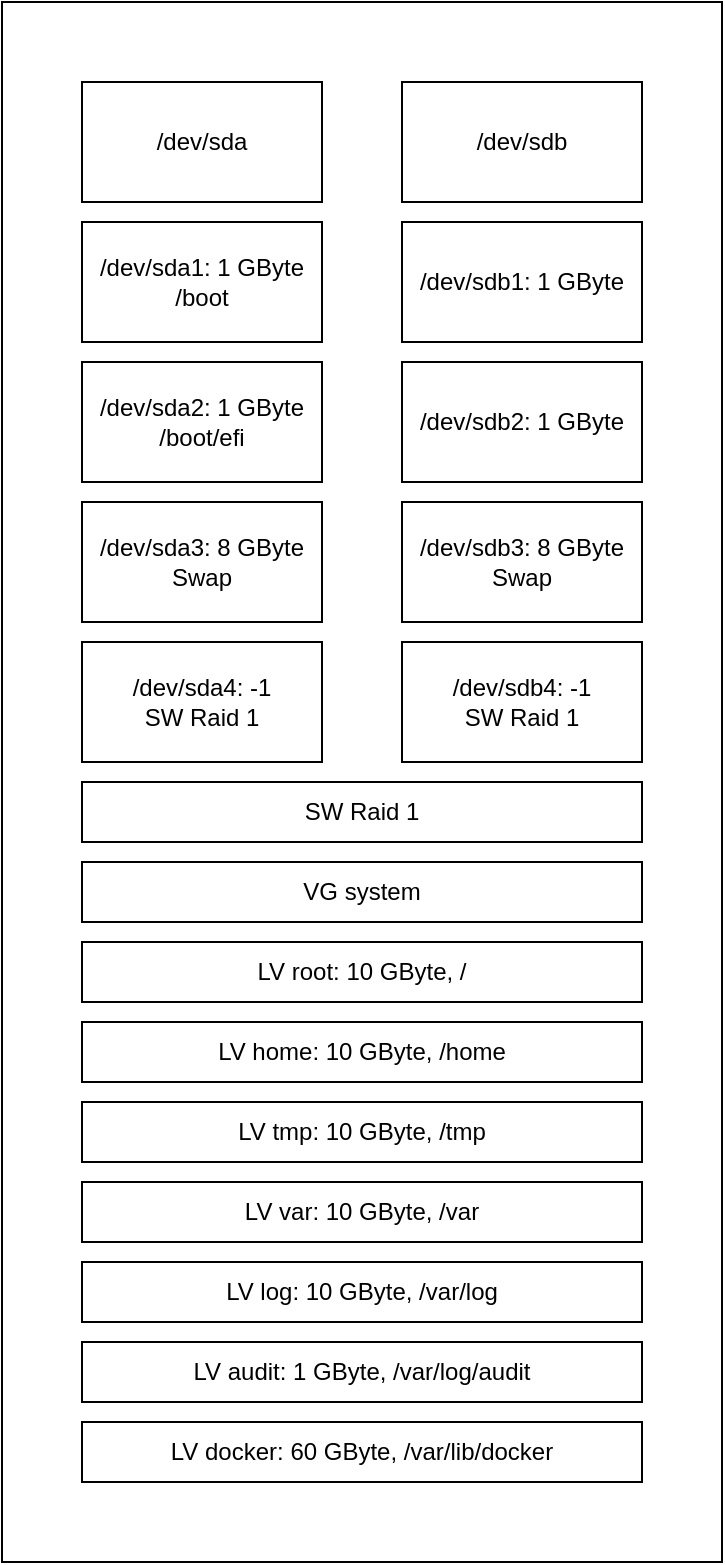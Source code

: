 <mxfile version="20.3.0" type="device"><diagram id="pNlgbZmsKTASvtVl8QK2" name="Seite-1"><mxGraphModel dx="1186" dy="847" grid="1" gridSize="10" guides="1" tooltips="1" connect="1" arrows="1" fold="1" page="1" pageScale="1" pageWidth="827" pageHeight="1169" math="0" shadow="0"><root><mxCell id="0"/><mxCell id="1" parent="0"/><mxCell id="Krma67j-ZGC7SuQiK4NY-20" value="" style="rounded=0;whiteSpace=wrap;html=1;" parent="1" vertex="1"><mxGeometry x="160" y="240" width="360" height="780" as="geometry"/></mxCell><mxCell id="Krma67j-ZGC7SuQiK4NY-1" value="/dev/sda" style="rounded=0;whiteSpace=wrap;html=1;" parent="1" vertex="1"><mxGeometry x="200" y="280" width="120" height="60" as="geometry"/></mxCell><mxCell id="Krma67j-ZGC7SuQiK4NY-2" value="/dev/sdb" style="rounded=0;whiteSpace=wrap;html=1;" parent="1" vertex="1"><mxGeometry x="360" y="280" width="120" height="60" as="geometry"/></mxCell><mxCell id="Krma67j-ZGC7SuQiK4NY-3" value="/dev/sda1: 1 GByte&lt;br&gt;/boot" style="rounded=0;whiteSpace=wrap;html=1;" parent="1" vertex="1"><mxGeometry x="200" y="350" width="120" height="60" as="geometry"/></mxCell><mxCell id="Krma67j-ZGC7SuQiK4NY-4" value="/dev/sdb1: 1 GByte" style="rounded=0;whiteSpace=wrap;html=1;" parent="1" vertex="1"><mxGeometry x="360" y="350" width="120" height="60" as="geometry"/></mxCell><mxCell id="Krma67j-ZGC7SuQiK4NY-5" value="/dev/sda2: 1 GByte&lt;br&gt;/boot/efi" style="rounded=0;whiteSpace=wrap;html=1;" parent="1" vertex="1"><mxGeometry x="200" y="420" width="120" height="60" as="geometry"/></mxCell><mxCell id="Krma67j-ZGC7SuQiK4NY-6" value="/dev/sdb2: 1 GByte" style="rounded=0;whiteSpace=wrap;html=1;" parent="1" vertex="1"><mxGeometry x="360" y="420" width="120" height="60" as="geometry"/></mxCell><mxCell id="Krma67j-ZGC7SuQiK4NY-7" value="/dev/sda3: 8 GByte&lt;br&gt;Swap" style="rounded=0;whiteSpace=wrap;html=1;" parent="1" vertex="1"><mxGeometry x="200" y="490" width="120" height="60" as="geometry"/></mxCell><mxCell id="Krma67j-ZGC7SuQiK4NY-8" value="/dev/sdb3: 8 GByte&lt;br&gt;Swap" style="rounded=0;whiteSpace=wrap;html=1;" parent="1" vertex="1"><mxGeometry x="360" y="490" width="120" height="60" as="geometry"/></mxCell><mxCell id="Krma67j-ZGC7SuQiK4NY-9" value="/dev/sda4: -1&lt;br&gt;SW Raid 1" style="rounded=0;whiteSpace=wrap;html=1;" parent="1" vertex="1"><mxGeometry x="200" y="560" width="120" height="60" as="geometry"/></mxCell><mxCell id="Krma67j-ZGC7SuQiK4NY-10" value="/dev/sdb4: -1&lt;br&gt;SW Raid 1" style="rounded=0;whiteSpace=wrap;html=1;" parent="1" vertex="1"><mxGeometry x="360" y="560" width="120" height="60" as="geometry"/></mxCell><mxCell id="Krma67j-ZGC7SuQiK4NY-11" value="SW Raid 1" style="rounded=0;whiteSpace=wrap;html=1;" parent="1" vertex="1"><mxGeometry x="200" y="630" width="280" height="30" as="geometry"/></mxCell><mxCell id="Krma67j-ZGC7SuQiK4NY-12" value="VG system" style="rounded=0;whiteSpace=wrap;html=1;" parent="1" vertex="1"><mxGeometry x="200" y="670" width="280" height="30" as="geometry"/></mxCell><mxCell id="Krma67j-ZGC7SuQiK4NY-13" value="LV root: 10 GByte, /" style="rounded=0;whiteSpace=wrap;html=1;align=center;labelPosition=center;verticalLabelPosition=middle;verticalAlign=middle;" parent="1" vertex="1"><mxGeometry x="200" y="710" width="280" height="30" as="geometry"/></mxCell><mxCell id="Krma67j-ZGC7SuQiK4NY-14" value="LV home: 10 GByte, /home" style="rounded=0;whiteSpace=wrap;html=1;align=center;labelPosition=center;verticalLabelPosition=middle;verticalAlign=middle;" parent="1" vertex="1"><mxGeometry x="200" y="750" width="280" height="30" as="geometry"/></mxCell><mxCell id="Krma67j-ZGC7SuQiK4NY-15" value="LV tmp: 10 GByte, /tmp" style="rounded=0;whiteSpace=wrap;html=1;align=center;labelPosition=center;verticalLabelPosition=middle;verticalAlign=middle;" parent="1" vertex="1"><mxGeometry x="200" y="790" width="280" height="30" as="geometry"/></mxCell><mxCell id="Krma67j-ZGC7SuQiK4NY-16" value="LV var: 10 GByte, /var" style="rounded=0;whiteSpace=wrap;html=1;align=center;labelPosition=center;verticalLabelPosition=middle;verticalAlign=middle;" parent="1" vertex="1"><mxGeometry x="200" y="830" width="280" height="30" as="geometry"/></mxCell><mxCell id="Krma67j-ZGC7SuQiK4NY-17" value="LV audit: 1 GByte, /var/log/audit" style="rounded=0;whiteSpace=wrap;html=1;align=center;labelPosition=center;verticalLabelPosition=middle;verticalAlign=middle;" parent="1" vertex="1"><mxGeometry x="200" y="910" width="280" height="30" as="geometry"/></mxCell><mxCell id="Krma67j-ZGC7SuQiK4NY-18" value="LV docker: 60 GByte, /var/lib/docker" style="rounded=0;whiteSpace=wrap;html=1;align=center;labelPosition=center;verticalLabelPosition=middle;verticalAlign=middle;" parent="1" vertex="1"><mxGeometry x="200" y="950" width="280" height="30" as="geometry"/></mxCell><mxCell id="Krma67j-ZGC7SuQiK4NY-19" value="LV log: 10 GByte, /var/log" style="rounded=0;whiteSpace=wrap;html=1;align=center;labelPosition=center;verticalLabelPosition=middle;verticalAlign=middle;" parent="1" vertex="1"><mxGeometry x="200" y="870" width="280" height="30" as="geometry"/></mxCell></root></mxGraphModel></diagram></mxfile>